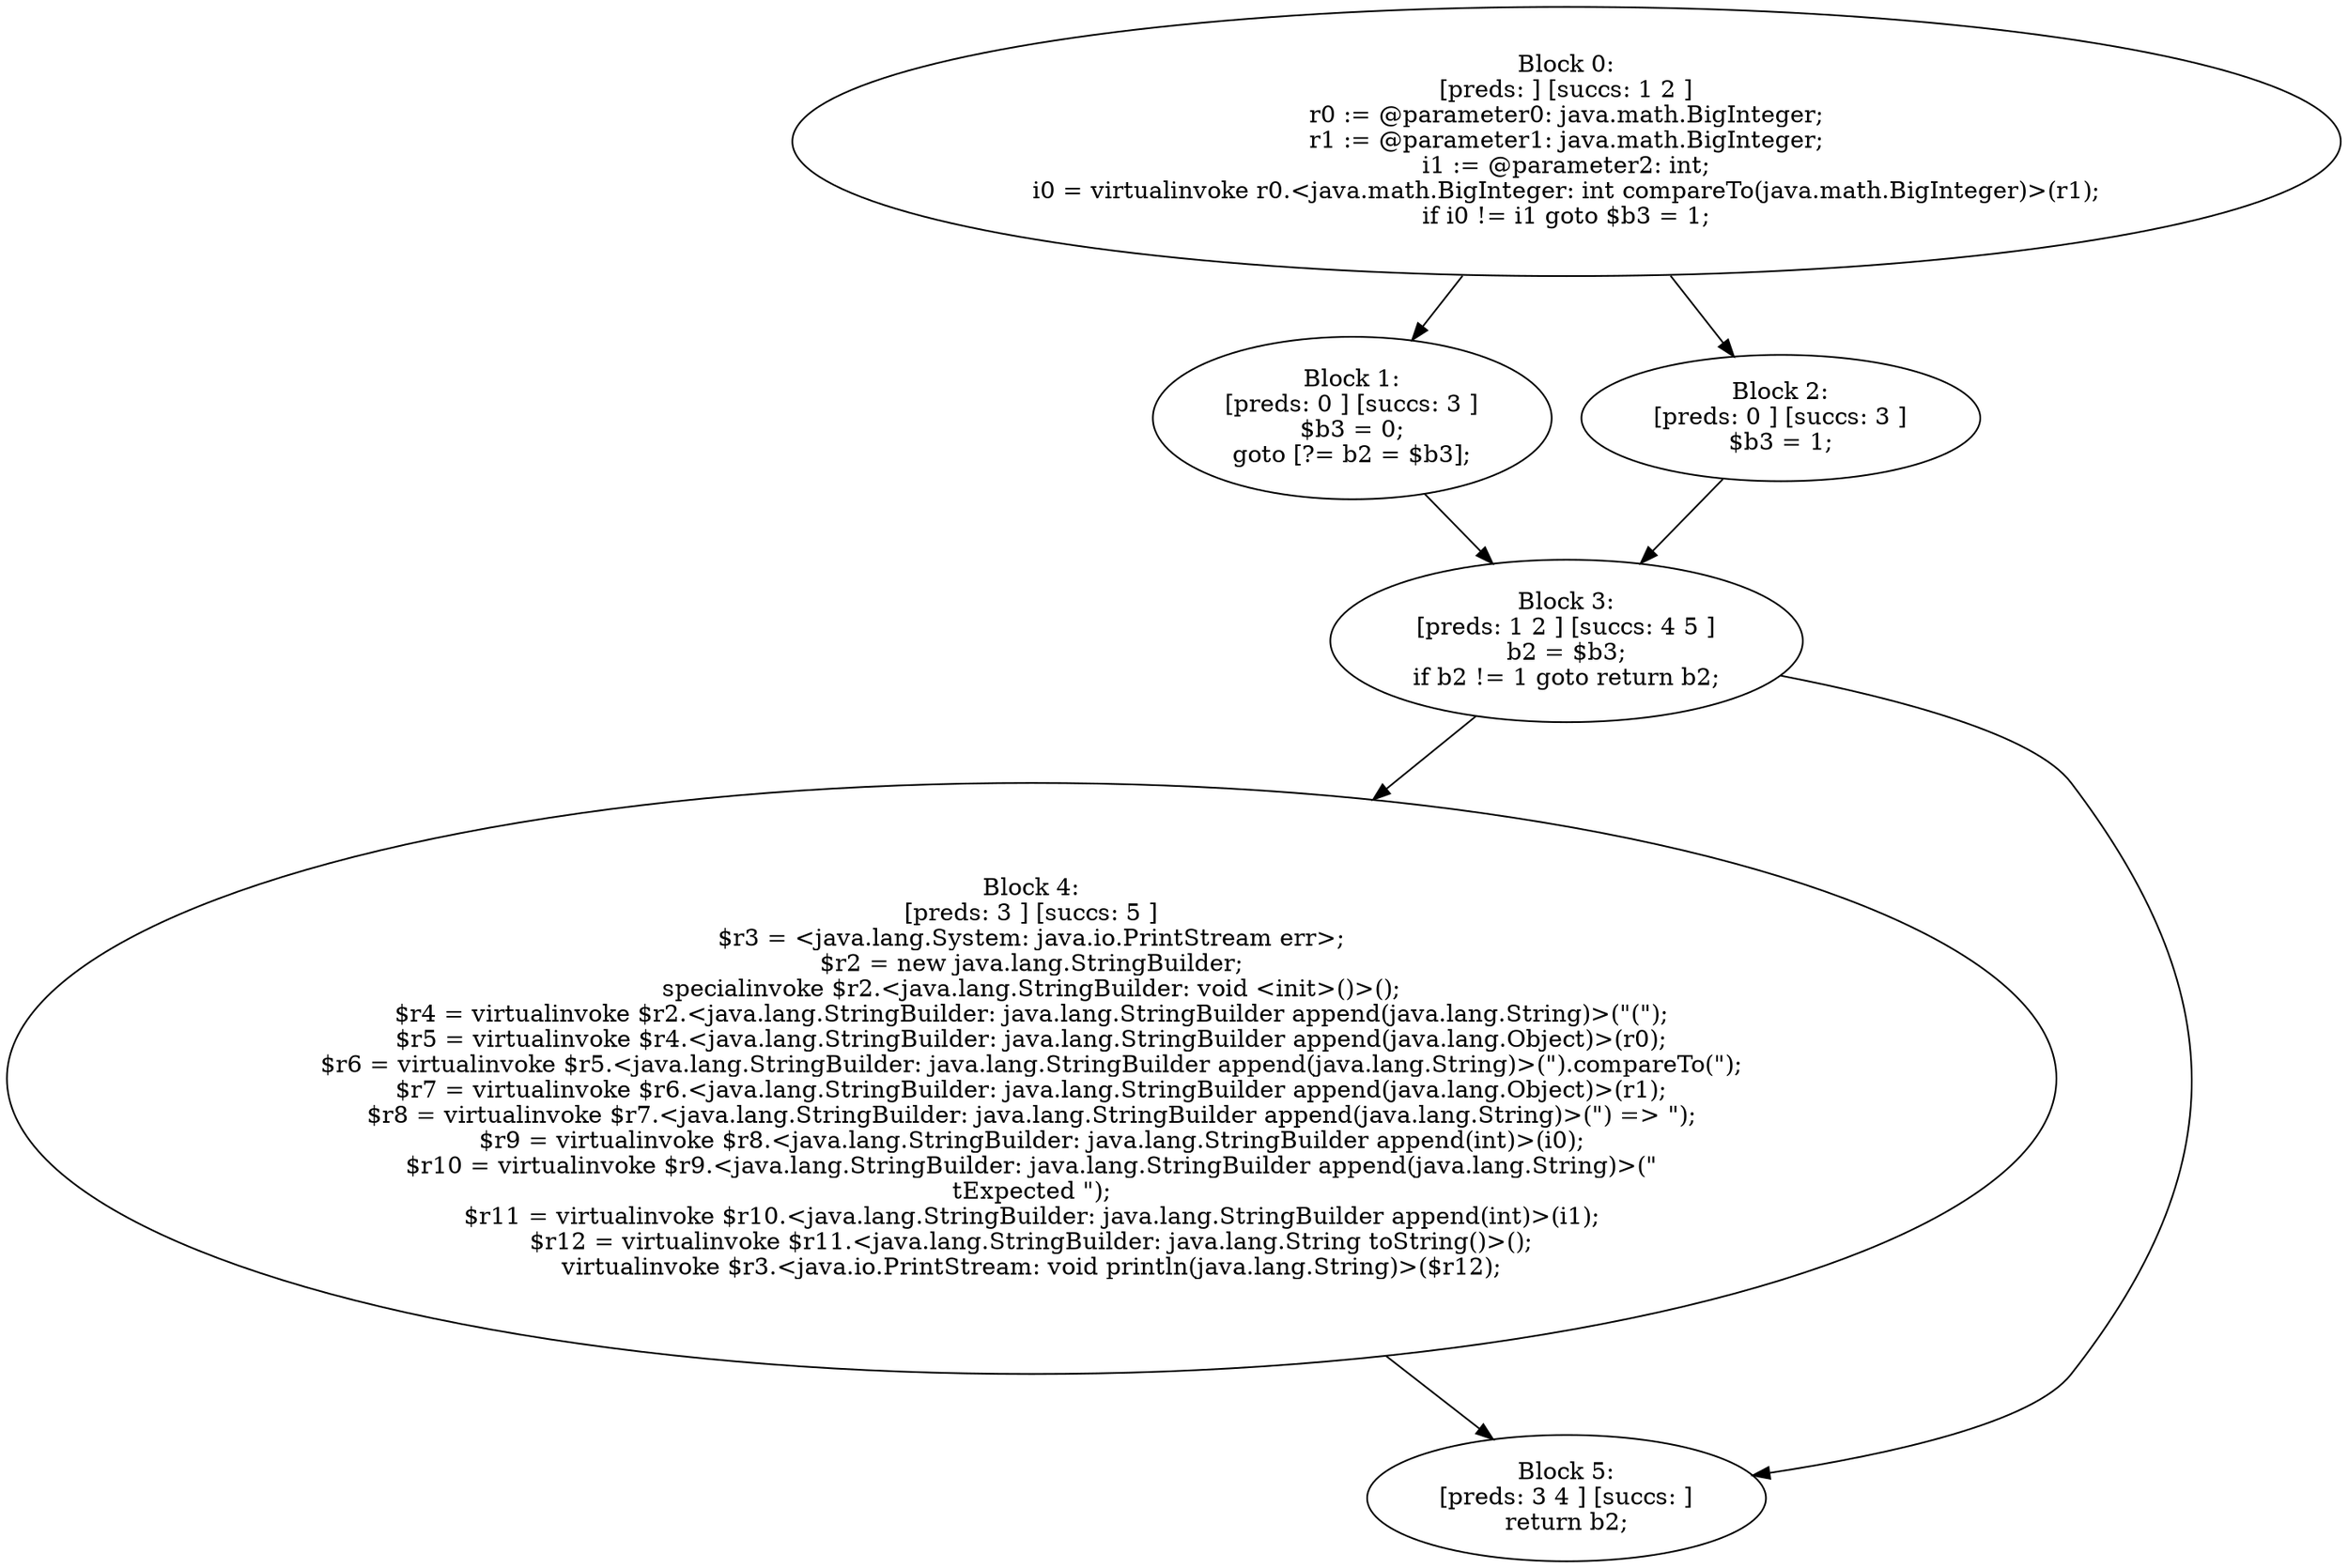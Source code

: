digraph "unitGraph" {
    "Block 0:
[preds: ] [succs: 1 2 ]
r0 := @parameter0: java.math.BigInteger;
r1 := @parameter1: java.math.BigInteger;
i1 := @parameter2: int;
i0 = virtualinvoke r0.<java.math.BigInteger: int compareTo(java.math.BigInteger)>(r1);
if i0 != i1 goto $b3 = 1;
"
    "Block 1:
[preds: 0 ] [succs: 3 ]
$b3 = 0;
goto [?= b2 = $b3];
"
    "Block 2:
[preds: 0 ] [succs: 3 ]
$b3 = 1;
"
    "Block 3:
[preds: 1 2 ] [succs: 4 5 ]
b2 = $b3;
if b2 != 1 goto return b2;
"
    "Block 4:
[preds: 3 ] [succs: 5 ]
$r3 = <java.lang.System: java.io.PrintStream err>;
$r2 = new java.lang.StringBuilder;
specialinvoke $r2.<java.lang.StringBuilder: void <init>()>();
$r4 = virtualinvoke $r2.<java.lang.StringBuilder: java.lang.StringBuilder append(java.lang.String)>(\"(\");
$r5 = virtualinvoke $r4.<java.lang.StringBuilder: java.lang.StringBuilder append(java.lang.Object)>(r0);
$r6 = virtualinvoke $r5.<java.lang.StringBuilder: java.lang.StringBuilder append(java.lang.String)>(\").compareTo(\");
$r7 = virtualinvoke $r6.<java.lang.StringBuilder: java.lang.StringBuilder append(java.lang.Object)>(r1);
$r8 = virtualinvoke $r7.<java.lang.StringBuilder: java.lang.StringBuilder append(java.lang.String)>(\") => \");
$r9 = virtualinvoke $r8.<java.lang.StringBuilder: java.lang.StringBuilder append(int)>(i0);
$r10 = virtualinvoke $r9.<java.lang.StringBuilder: java.lang.StringBuilder append(java.lang.String)>(\"\n\tExpected \");
$r11 = virtualinvoke $r10.<java.lang.StringBuilder: java.lang.StringBuilder append(int)>(i1);
$r12 = virtualinvoke $r11.<java.lang.StringBuilder: java.lang.String toString()>();
virtualinvoke $r3.<java.io.PrintStream: void println(java.lang.String)>($r12);
"
    "Block 5:
[preds: 3 4 ] [succs: ]
return b2;
"
    "Block 0:
[preds: ] [succs: 1 2 ]
r0 := @parameter0: java.math.BigInteger;
r1 := @parameter1: java.math.BigInteger;
i1 := @parameter2: int;
i0 = virtualinvoke r0.<java.math.BigInteger: int compareTo(java.math.BigInteger)>(r1);
if i0 != i1 goto $b3 = 1;
"->"Block 1:
[preds: 0 ] [succs: 3 ]
$b3 = 0;
goto [?= b2 = $b3];
";
    "Block 0:
[preds: ] [succs: 1 2 ]
r0 := @parameter0: java.math.BigInteger;
r1 := @parameter1: java.math.BigInteger;
i1 := @parameter2: int;
i0 = virtualinvoke r0.<java.math.BigInteger: int compareTo(java.math.BigInteger)>(r1);
if i0 != i1 goto $b3 = 1;
"->"Block 2:
[preds: 0 ] [succs: 3 ]
$b3 = 1;
";
    "Block 1:
[preds: 0 ] [succs: 3 ]
$b3 = 0;
goto [?= b2 = $b3];
"->"Block 3:
[preds: 1 2 ] [succs: 4 5 ]
b2 = $b3;
if b2 != 1 goto return b2;
";
    "Block 2:
[preds: 0 ] [succs: 3 ]
$b3 = 1;
"->"Block 3:
[preds: 1 2 ] [succs: 4 5 ]
b2 = $b3;
if b2 != 1 goto return b2;
";
    "Block 3:
[preds: 1 2 ] [succs: 4 5 ]
b2 = $b3;
if b2 != 1 goto return b2;
"->"Block 4:
[preds: 3 ] [succs: 5 ]
$r3 = <java.lang.System: java.io.PrintStream err>;
$r2 = new java.lang.StringBuilder;
specialinvoke $r2.<java.lang.StringBuilder: void <init>()>();
$r4 = virtualinvoke $r2.<java.lang.StringBuilder: java.lang.StringBuilder append(java.lang.String)>(\"(\");
$r5 = virtualinvoke $r4.<java.lang.StringBuilder: java.lang.StringBuilder append(java.lang.Object)>(r0);
$r6 = virtualinvoke $r5.<java.lang.StringBuilder: java.lang.StringBuilder append(java.lang.String)>(\").compareTo(\");
$r7 = virtualinvoke $r6.<java.lang.StringBuilder: java.lang.StringBuilder append(java.lang.Object)>(r1);
$r8 = virtualinvoke $r7.<java.lang.StringBuilder: java.lang.StringBuilder append(java.lang.String)>(\") => \");
$r9 = virtualinvoke $r8.<java.lang.StringBuilder: java.lang.StringBuilder append(int)>(i0);
$r10 = virtualinvoke $r9.<java.lang.StringBuilder: java.lang.StringBuilder append(java.lang.String)>(\"\n\tExpected \");
$r11 = virtualinvoke $r10.<java.lang.StringBuilder: java.lang.StringBuilder append(int)>(i1);
$r12 = virtualinvoke $r11.<java.lang.StringBuilder: java.lang.String toString()>();
virtualinvoke $r3.<java.io.PrintStream: void println(java.lang.String)>($r12);
";
    "Block 3:
[preds: 1 2 ] [succs: 4 5 ]
b2 = $b3;
if b2 != 1 goto return b2;
"->"Block 5:
[preds: 3 4 ] [succs: ]
return b2;
";
    "Block 4:
[preds: 3 ] [succs: 5 ]
$r3 = <java.lang.System: java.io.PrintStream err>;
$r2 = new java.lang.StringBuilder;
specialinvoke $r2.<java.lang.StringBuilder: void <init>()>();
$r4 = virtualinvoke $r2.<java.lang.StringBuilder: java.lang.StringBuilder append(java.lang.String)>(\"(\");
$r5 = virtualinvoke $r4.<java.lang.StringBuilder: java.lang.StringBuilder append(java.lang.Object)>(r0);
$r6 = virtualinvoke $r5.<java.lang.StringBuilder: java.lang.StringBuilder append(java.lang.String)>(\").compareTo(\");
$r7 = virtualinvoke $r6.<java.lang.StringBuilder: java.lang.StringBuilder append(java.lang.Object)>(r1);
$r8 = virtualinvoke $r7.<java.lang.StringBuilder: java.lang.StringBuilder append(java.lang.String)>(\") => \");
$r9 = virtualinvoke $r8.<java.lang.StringBuilder: java.lang.StringBuilder append(int)>(i0);
$r10 = virtualinvoke $r9.<java.lang.StringBuilder: java.lang.StringBuilder append(java.lang.String)>(\"\n\tExpected \");
$r11 = virtualinvoke $r10.<java.lang.StringBuilder: java.lang.StringBuilder append(int)>(i1);
$r12 = virtualinvoke $r11.<java.lang.StringBuilder: java.lang.String toString()>();
virtualinvoke $r3.<java.io.PrintStream: void println(java.lang.String)>($r12);
"->"Block 5:
[preds: 3 4 ] [succs: ]
return b2;
";
}
